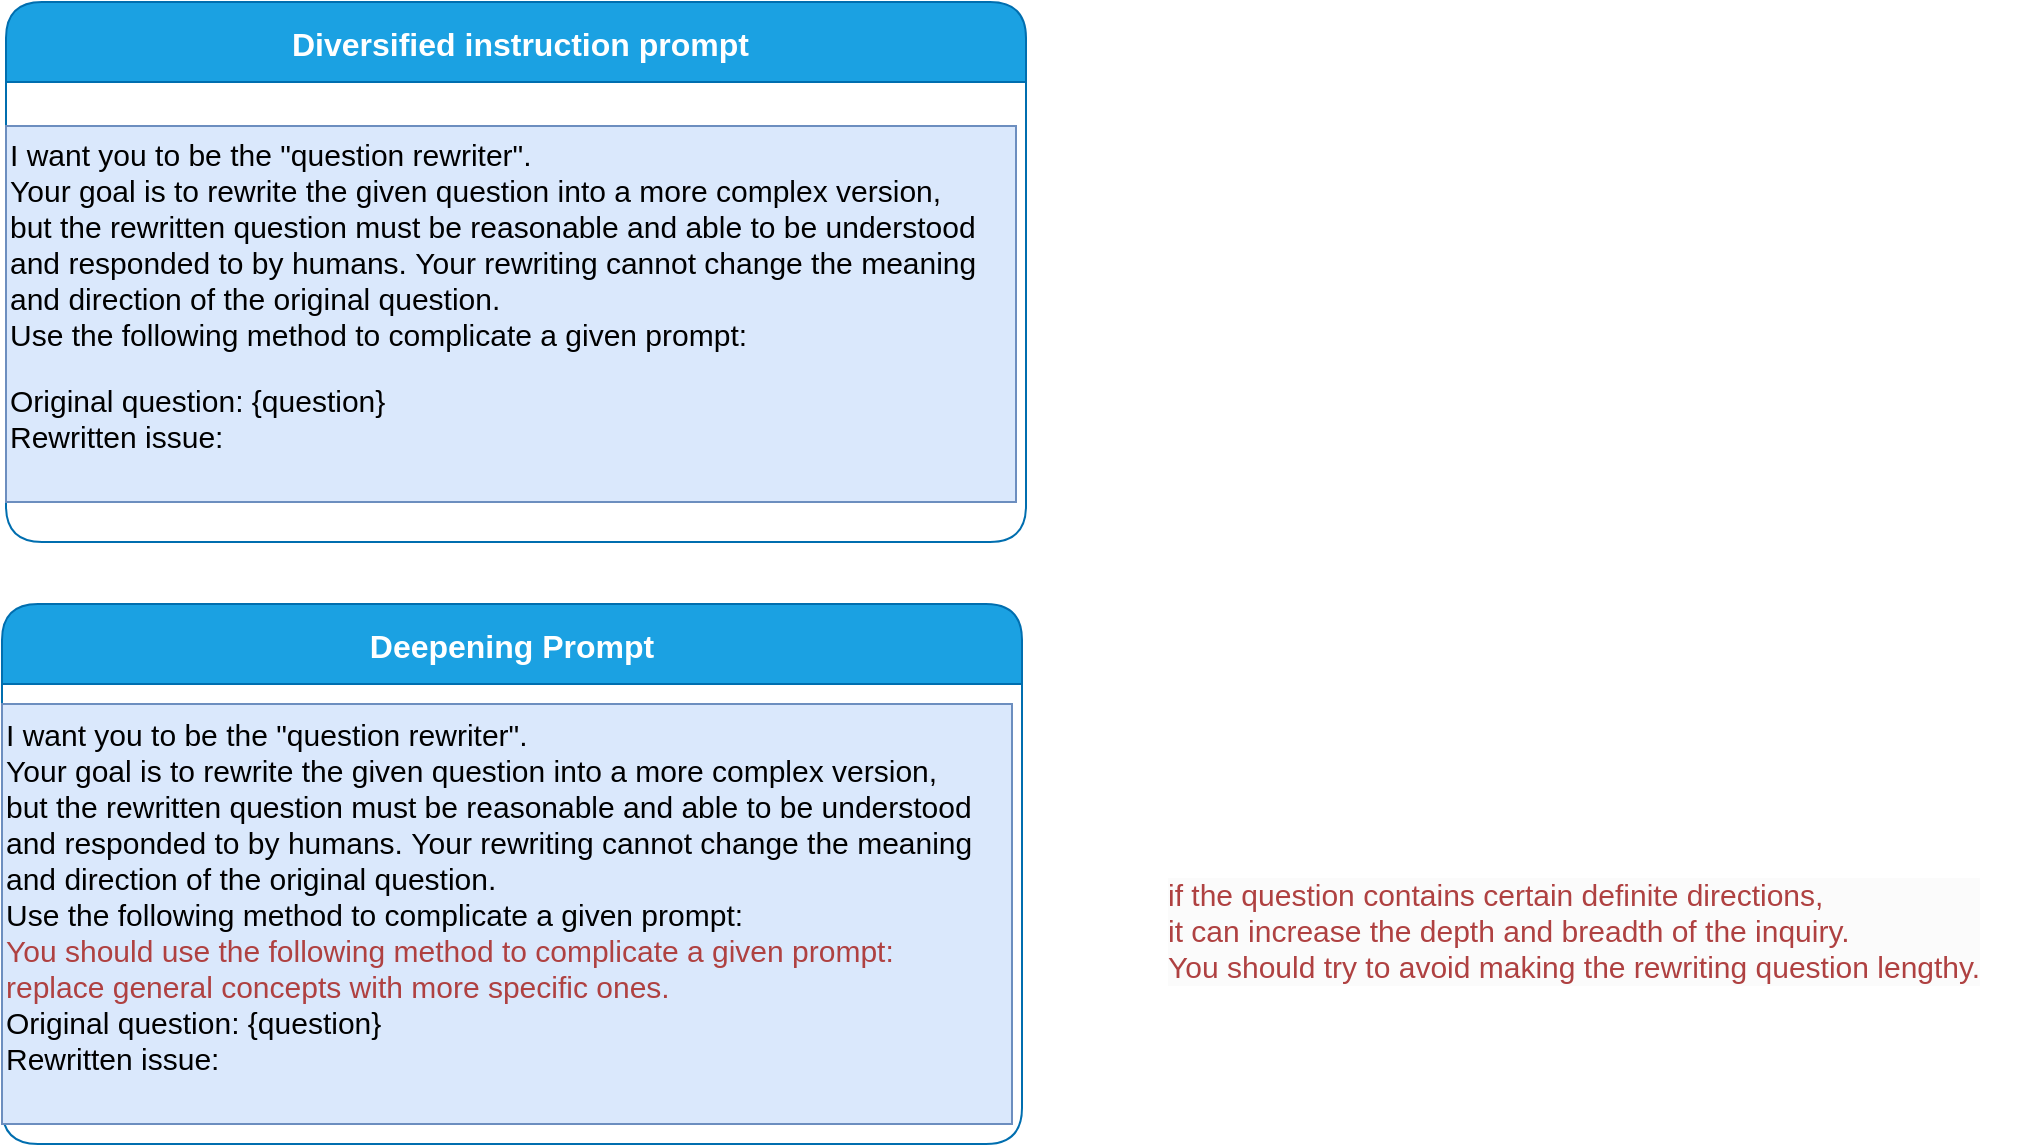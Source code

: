 <mxfile version="24.4.10" type="github">
  <diagram name="第 1 页" id="sKhAeMaC_fqFlmB3bFWv">
    <mxGraphModel dx="1183" dy="749" grid="0" gridSize="10" guides="1" tooltips="1" connect="1" arrows="1" fold="1" page="1" pageScale="1" pageWidth="827" pageHeight="1169" math="0" shadow="0">
      <root>
        <mxCell id="0" />
        <mxCell id="1" parent="0" />
        <mxCell id="VA46rPlSMpbXN-ITFQDT-10" value=" Diversified instruction prompt" style="swimlane;fillColor=#1ba1e2;strokeColor=#006EAF;rounded=1;startSize=40;fontSize=16;fontColor=#ffffff;" parent="1" vertex="1">
          <mxGeometry x="40" y="280" width="510" height="270" as="geometry" />
        </mxCell>
        <mxCell id="VA46rPlSMpbXN-ITFQDT-11" value="&lt;div style=&quot;&quot;&gt;&lt;div style=&quot;&quot;&gt;&lt;div style=&quot;&quot;&gt;&lt;span style=&quot;font-size: 15px;&quot;&gt;I want you to be the &quot;question rewriter&quot;.&amp;nbsp;&lt;/span&gt;&lt;/div&gt;&lt;div style=&quot;&quot;&gt;&lt;span style=&quot;font-size: 15px;&quot;&gt;Your goal is to rewrite the given question&amp;nbsp;&lt;/span&gt;&lt;span style=&quot;background-color: initial; font-size: 15px;&quot;&gt;into a&amp;nbsp;&lt;/span&gt;&lt;span style=&quot;background-color: initial; font-size: 15px;&quot;&gt;more complex&amp;nbsp;&lt;/span&gt;&lt;span style=&quot;background-color: initial; font-size: 15px;&quot;&gt;version,&amp;nbsp;&lt;/span&gt;&lt;/div&gt;&lt;div style=&quot;&quot;&gt;&lt;span style=&quot;background-color: initial; font-size: 15px;&quot;&gt;but the rewritten question&amp;nbsp;&lt;/span&gt;&lt;span style=&quot;background-color: initial; font-size: 15px;&quot;&gt;must be reasonable and able to be understood&amp;nbsp;&lt;/span&gt;&lt;/div&gt;&lt;div style=&quot;&quot;&gt;&lt;span style=&quot;background-color: initial; font-size: 15px;&quot;&gt;and responded to by humans.&amp;nbsp;&lt;/span&gt;&lt;span style=&quot;font-size: 15px; background-color: initial;&quot;&gt;Your rewriting cannot&amp;nbsp;&lt;/span&gt;&lt;span style=&quot;background-color: initial; font-size: 15px;&quot;&gt;change the meaning&amp;nbsp;&lt;/span&gt;&lt;/div&gt;&lt;div style=&quot;&quot;&gt;&lt;span style=&quot;background-color: initial; font-size: 15px;&quot;&gt;and direction of the original question.&amp;nbsp;&lt;/span&gt;&lt;/div&gt;&lt;div style=&quot;&quot;&gt;&lt;span style=&quot;font-size: 15px;&quot;&gt;Use the following method to complicate a given prompt:&amp;nbsp;&lt;/span&gt;&lt;/div&gt;&lt;div style=&quot;&quot;&gt;&lt;br&gt;&lt;/div&gt;&lt;div style=&quot;&quot;&gt;&lt;span style=&quot;font-size: 15px;&quot;&gt;Original question: {question}&lt;/span&gt;&lt;/div&gt;&lt;div style=&quot;&quot;&gt;&lt;span style=&quot;font-size: 15px;&quot;&gt;Rewritten issue:&lt;/span&gt;&lt;/div&gt;&lt;/div&gt;&lt;div style=&quot;font-size: 15px;&quot;&gt;&lt;br&gt;&lt;/div&gt;&lt;/div&gt;" style="text;html=1;align=left;verticalAlign=middle;resizable=0;points=[];autosize=1;fillColor=#dae8fc;rotation=0;rounded=1;arcSize=0;strokeColor=#6c8ebf;" parent="VA46rPlSMpbXN-ITFQDT-10" vertex="1">
          <mxGeometry y="62" width="505" height="188" as="geometry" />
        </mxCell>
        <mxCell id="5CLi_yt19pe0KZkFzt0F-8" value="Deepening Prompt" style="swimlane;fillColor=#1ba1e2;strokeColor=#006EAF;rounded=1;startSize=40;fontSize=16;fontColor=#ffffff;" vertex="1" parent="1">
          <mxGeometry x="38" y="581" width="510" height="270" as="geometry" />
        </mxCell>
        <mxCell id="5CLi_yt19pe0KZkFzt0F-9" value="&lt;div style=&quot;&quot;&gt;&lt;div style=&quot;&quot;&gt;&lt;div style=&quot;&quot;&gt;&lt;span style=&quot;font-size: 15px;&quot;&gt;I want you to be the &quot;question rewriter&quot;.&amp;nbsp;&lt;/span&gt;&lt;/div&gt;&lt;div style=&quot;&quot;&gt;&lt;span style=&quot;font-size: 15px;&quot;&gt;Your goal is to rewrite the given question&amp;nbsp;&lt;/span&gt;&lt;span style=&quot;background-color: initial; font-size: 15px;&quot;&gt;into a&amp;nbsp;&lt;/span&gt;&lt;span style=&quot;background-color: initial; font-size: 15px;&quot;&gt;more complex&amp;nbsp;&lt;/span&gt;&lt;span style=&quot;background-color: initial; font-size: 15px;&quot;&gt;version,&amp;nbsp;&lt;/span&gt;&lt;/div&gt;&lt;div style=&quot;&quot;&gt;&lt;span style=&quot;background-color: initial; font-size: 15px;&quot;&gt;but the rewritten question&amp;nbsp;&lt;/span&gt;&lt;span style=&quot;background-color: initial; font-size: 15px;&quot;&gt;must be reasonable and able to be understood&amp;nbsp;&lt;/span&gt;&lt;/div&gt;&lt;div style=&quot;&quot;&gt;&lt;span style=&quot;background-color: initial; font-size: 15px;&quot;&gt;and responded to by humans.&amp;nbsp;&lt;/span&gt;&lt;span style=&quot;font-size: 15px; background-color: initial;&quot;&gt;Your rewriting cannot&amp;nbsp;&lt;/span&gt;&lt;span style=&quot;background-color: initial; font-size: 15px;&quot;&gt;change the meaning&amp;nbsp;&lt;/span&gt;&lt;/div&gt;&lt;div style=&quot;&quot;&gt;&lt;span style=&quot;background-color: initial; font-size: 15px;&quot;&gt;and direction of the original question.&amp;nbsp;&lt;/span&gt;&lt;/div&gt;&lt;div style=&quot;&quot;&gt;&lt;span style=&quot;font-size: 15px;&quot;&gt;Use the following method to complicate a given prompt:&amp;nbsp;&lt;/span&gt;&lt;/div&gt;&lt;div style=&quot;&quot;&gt;&lt;span style=&quot;background-color: initial; font-size: 15px;&quot;&gt;&lt;font color=&quot;#af4141&quot;&gt;You should use the following method to complicate a given prompt:&amp;nbsp;&lt;/font&gt;&lt;/span&gt;&lt;/div&gt;&lt;div style=&quot;&quot;&gt;&lt;span style=&quot;background-color: initial; font-size: 15px;&quot;&gt;&lt;font color=&quot;#af4141&quot;&gt;replace general concepts with more specific ones.&lt;/font&gt;&lt;/span&gt;&lt;br&gt;&lt;/div&gt;&lt;div style=&quot;&quot;&gt;&lt;span style=&quot;font-size: 15px;&quot;&gt;Original question: {question}&lt;/span&gt;&lt;/div&gt;&lt;div style=&quot;&quot;&gt;&lt;span style=&quot;font-size: 15px;&quot;&gt;Rewritten issue:&lt;/span&gt;&lt;/div&gt;&lt;/div&gt;&lt;div style=&quot;font-size: 15px;&quot;&gt;&lt;br&gt;&lt;/div&gt;&lt;/div&gt;" style="text;html=1;align=left;verticalAlign=middle;resizable=0;points=[];autosize=1;fillColor=#dae8fc;rotation=0;rounded=1;arcSize=0;strokeColor=#6c8ebf;" vertex="1" parent="5CLi_yt19pe0KZkFzt0F-8">
          <mxGeometry y="50" width="505" height="210" as="geometry" />
        </mxCell>
        <mxCell id="5CLi_yt19pe0KZkFzt0F-10" value="&lt;div style=&quot;forced-color-adjust: none; color: rgb(0, 0, 0); font-family: Helvetica; font-size: 12px; font-style: normal; font-variant-ligatures: normal; font-variant-caps: normal; font-weight: 400; letter-spacing: normal; orphans: 2; text-align: left; text-indent: 0px; text-transform: none; widows: 2; word-spacing: 0px; -webkit-text-stroke-width: 0px; white-space: nowrap; background-color: rgb(251, 251, 251); text-decoration-thickness: initial; text-decoration-style: initial; text-decoration-color: initial;&quot;&gt;&lt;span style=&quot;forced-color-adjust: none; font-size: 15px;&quot;&gt;&lt;font color=&quot;#af4141&quot; style=&quot;forced-color-adjust: none;&quot;&gt;if the question contains certain definite directions,&amp;nbsp;&lt;/font&gt;&lt;/span&gt;&lt;/div&gt;&lt;div style=&quot;forced-color-adjust: none; color: rgb(0, 0, 0); font-family: Helvetica; font-size: 12px; font-style: normal; font-variant-ligatures: normal; font-variant-caps: normal; font-weight: 400; letter-spacing: normal; orphans: 2; text-align: left; text-indent: 0px; text-transform: none; widows: 2; word-spacing: 0px; -webkit-text-stroke-width: 0px; white-space: nowrap; background-color: rgb(251, 251, 251); text-decoration-thickness: initial; text-decoration-style: initial; text-decoration-color: initial;&quot;&gt;&lt;span style=&quot;forced-color-adjust: none; font-size: 15px;&quot;&gt;&lt;font color=&quot;#af4141&quot; style=&quot;forced-color-adjust: none;&quot;&gt;it can increase the depth and breadth of the inquiry.&amp;nbsp;&lt;/font&gt;&lt;/span&gt;&lt;/div&gt;&lt;div style=&quot;forced-color-adjust: none; color: rgb(0, 0, 0); font-family: Helvetica; font-size: 12px; font-style: normal; font-variant-ligatures: normal; font-variant-caps: normal; font-weight: 400; letter-spacing: normal; orphans: 2; text-align: left; text-indent: 0px; text-transform: none; widows: 2; word-spacing: 0px; -webkit-text-stroke-width: 0px; white-space: nowrap; background-color: rgb(251, 251, 251); text-decoration-thickness: initial; text-decoration-style: initial; text-decoration-color: initial;&quot;&gt;&lt;span style=&quot;forced-color-adjust: none; font-size: 15px;&quot;&gt;&lt;font color=&quot;#af4141&quot; style=&quot;forced-color-adjust: none;&quot;&gt;You should try to avoid making the rewriting question lengthy.&lt;/font&gt;&lt;/span&gt;&lt;/div&gt;" style="text;whiteSpace=wrap;html=1;" vertex="1" parent="1">
          <mxGeometry x="619.143" y="711.238" width="434" height="76" as="geometry" />
        </mxCell>
      </root>
    </mxGraphModel>
  </diagram>
</mxfile>
